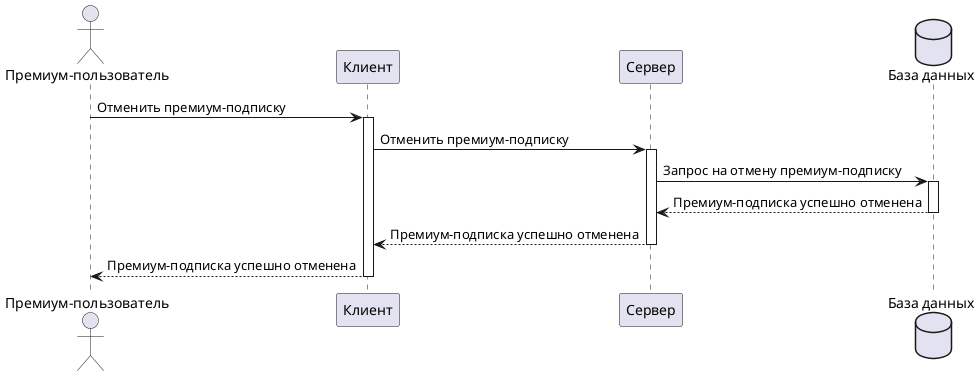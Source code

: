 @startuml
actor "Премиум-пользователь" as user
participant "Клиент" as client
participant "Сервер" as server
database "База данных" as db

user -> client : Отменить премиум-подписку
activate client
client -> server: Отменить премиум-подписку
activate server

server -> db: Запрос на отмену премиум-подписку
activate db
db --> server: Премиум-подписка успешно отменена
deactivate db
server --> client: Премиум-подписка успешно отменена
deactivate server
client --> user: Премиум-подписка успешно отменена
deactivate client
@enduml